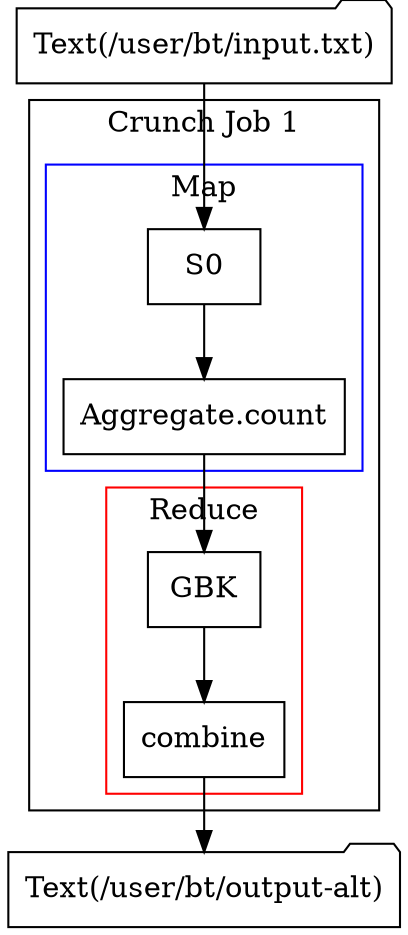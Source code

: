 digraph G {
  "Text(/user/bt/input.txt)" [label="Text(/user/bt/input.txt)" shape=folder];
  "Text(/user/bt/output-alt)" [label="Text(/user/bt/output-alt)" shape=folder];
  subgraph "cluster-job1" {
    label="Crunch Job 1";
    subgraph "cluster-job1-map" {
      label = Map; color = blue;
      "Aggregate.count@1653181659@1538712340" [label="Aggregate.count" shape=box];
      "S0@880717927@1538712340" [label="S0" shape=box];
    }
    subgraph "cluster-job1-reduce" {
      label = Reduce; color = red;
      "combine@416300280@1538712340" [label="combine" shape=box];
      "GBK@767405246@1538712340" [label="GBK" shape=box];
    }
  }
  "Aggregate.count@1653181659@1538712340" -> "GBK@767405246@1538712340";
  "GBK@767405246@1538712340" -> "combine@416300280@1538712340";
  "combine@416300280@1538712340" -> "Text(/user/bt/output-alt)";
  "Text(/user/bt/input.txt)" -> "S0@880717927@1538712340";
  "S0@880717927@1538712340" -> "Aggregate.count@1653181659@1538712340";
}
